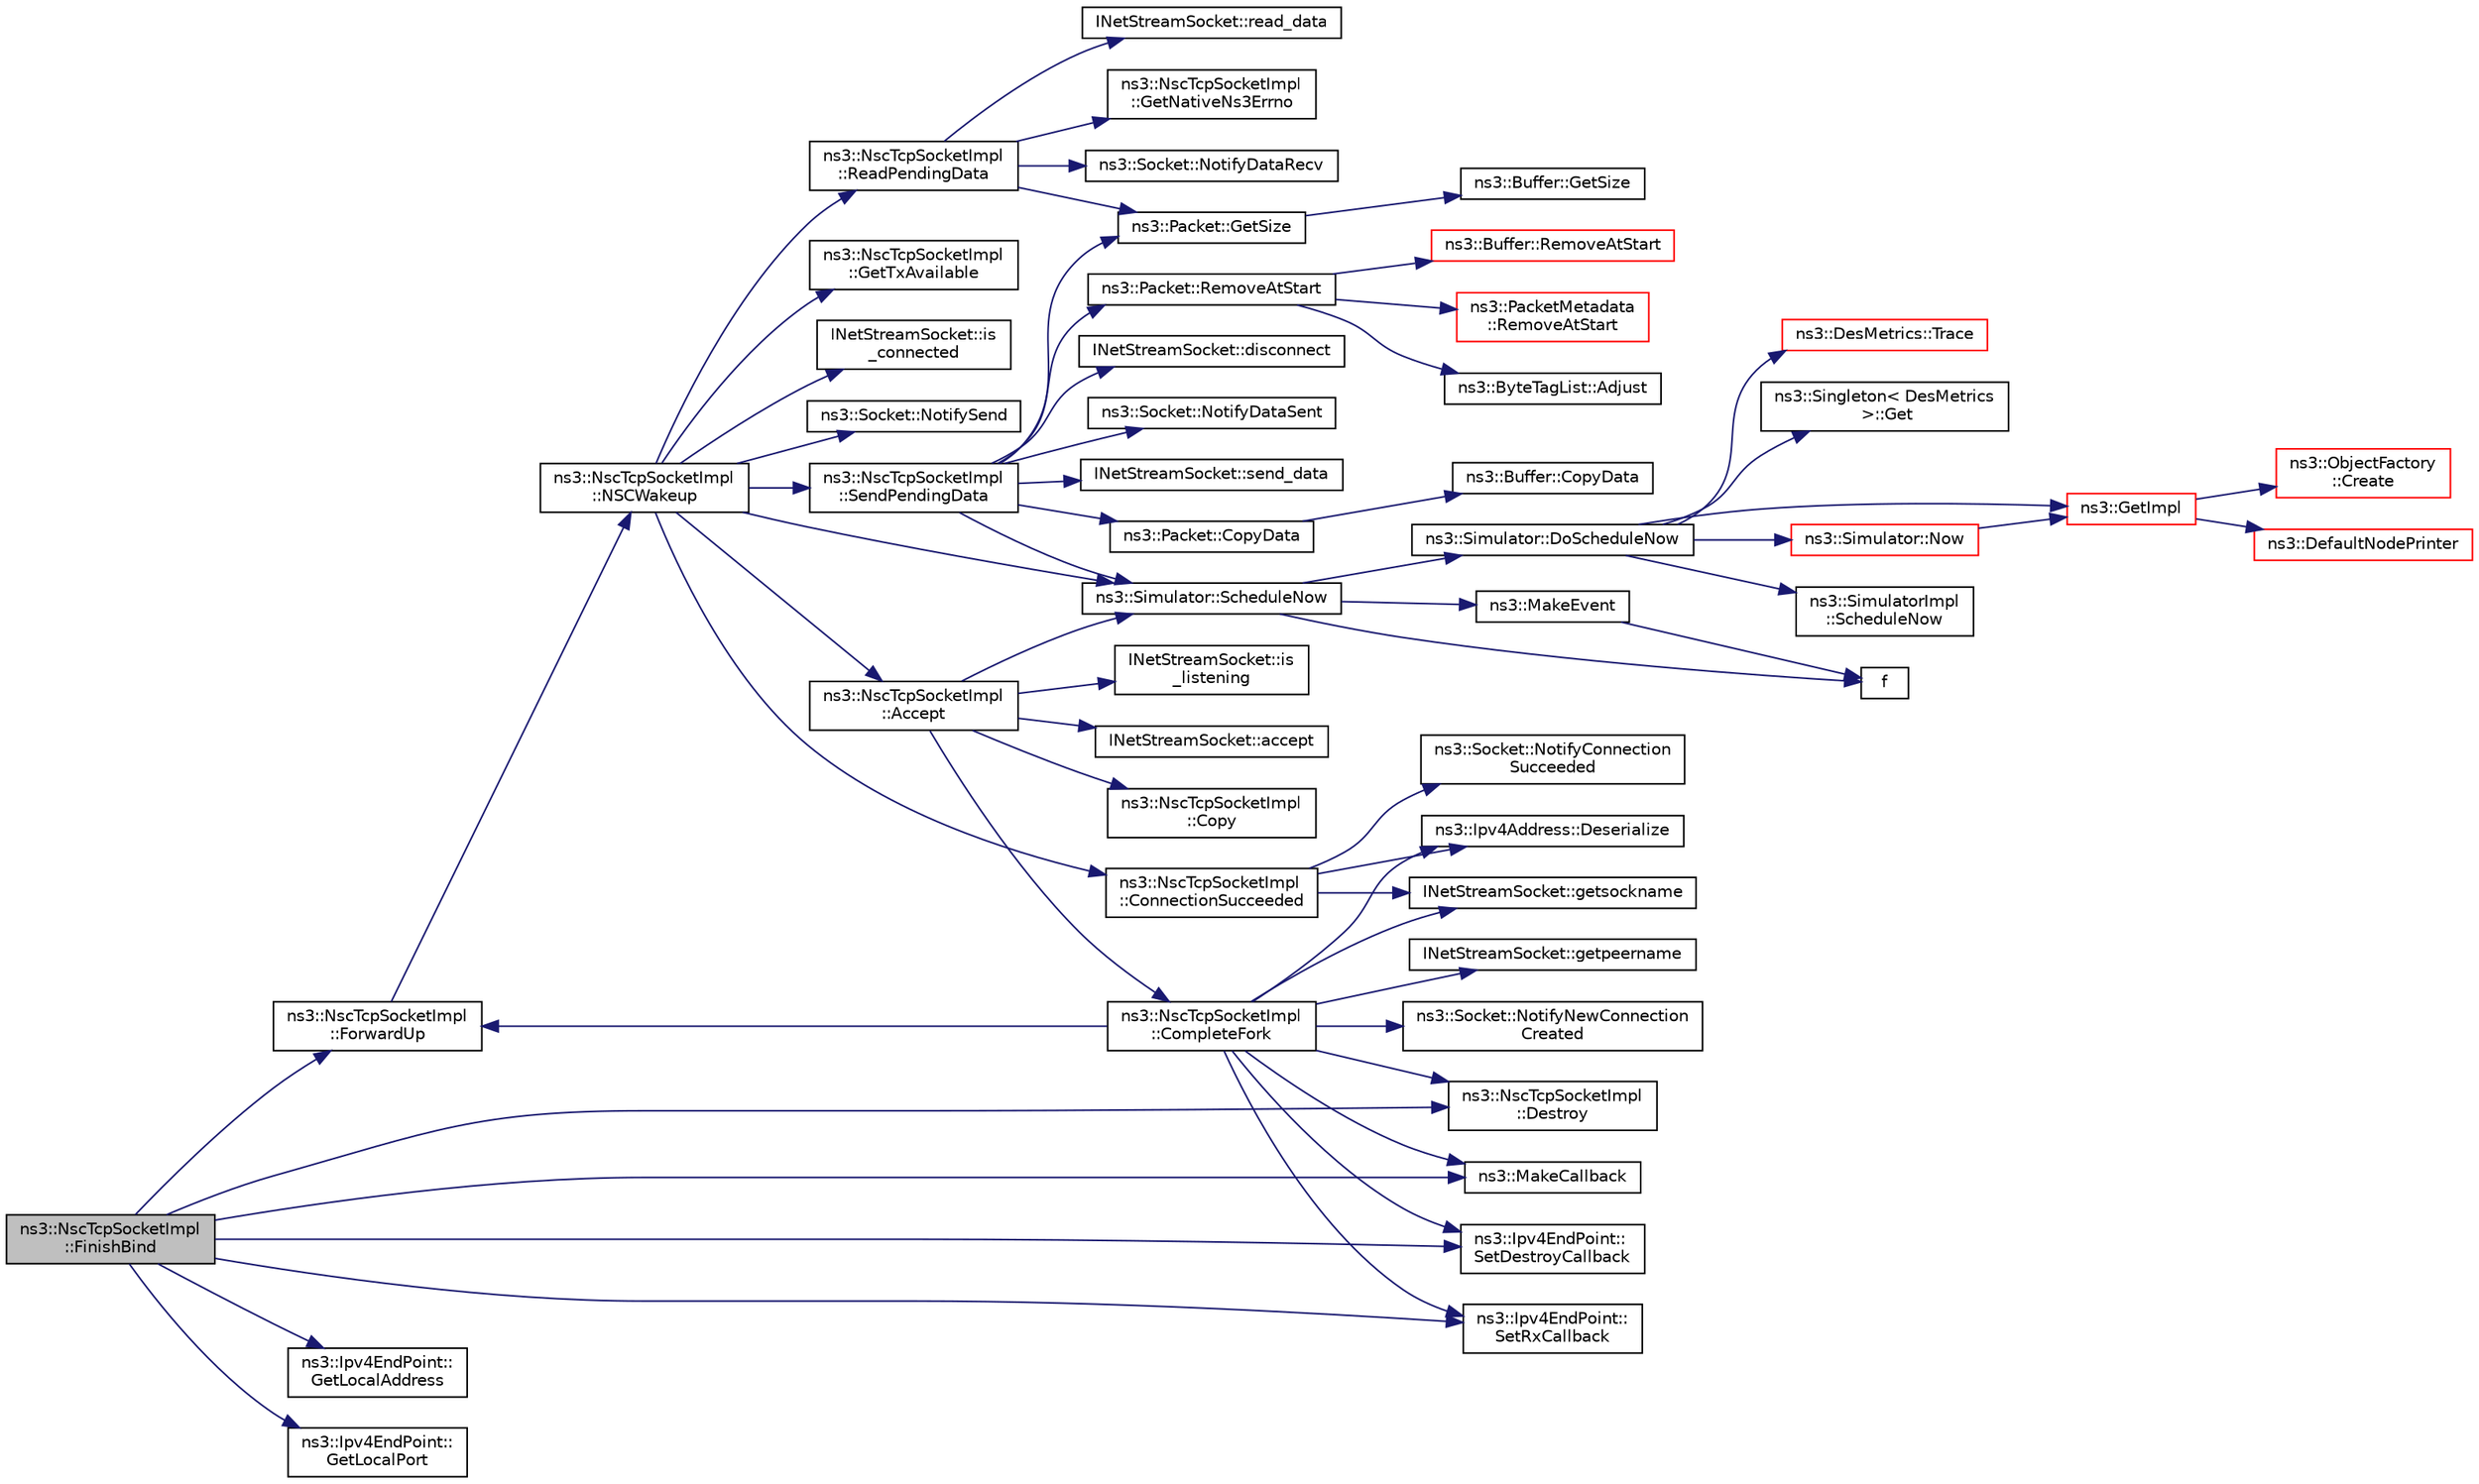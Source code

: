 digraph "ns3::NscTcpSocketImpl::FinishBind"
{
 // LATEX_PDF_SIZE
  edge [fontname="Helvetica",fontsize="10",labelfontname="Helvetica",labelfontsize="10"];
  node [fontname="Helvetica",fontsize="10",shape=record];
  rankdir="LR";
  Node1 [label="ns3::NscTcpSocketImpl\l::FinishBind",height=0.2,width=0.4,color="black", fillcolor="grey75", style="filled", fontcolor="black",tooltip="Finish the binding process."];
  Node1 -> Node2 [color="midnightblue",fontsize="10",style="solid",fontname="Helvetica"];
  Node2 [label="ns3::NscTcpSocketImpl\l::Destroy",height=0.2,width=0.4,color="black", fillcolor="white", style="filled",URL="$classns3_1_1_nsc_tcp_socket_impl.html#a36f5dcb0dce0300d367db5f0237f06b5",tooltip="Kill this socket by zeroing its attributes (IPv4)"];
  Node1 -> Node3 [color="midnightblue",fontsize="10",style="solid",fontname="Helvetica"];
  Node3 [label="ns3::NscTcpSocketImpl\l::ForwardUp",height=0.2,width=0.4,color="black", fillcolor="white", style="filled",URL="$classns3_1_1_nsc_tcp_socket_impl.html#a39838d4cdb10b8ff73d7afdbcdc96b8b",tooltip="Called by the L3 protocol when it received a packet to pass on to TCP."];
  Node3 -> Node4 [color="midnightblue",fontsize="10",style="solid",fontname="Helvetica"];
  Node4 [label="ns3::NscTcpSocketImpl\l::NSCWakeup",height=0.2,width=0.4,color="black", fillcolor="white", style="filled",URL="$classns3_1_1_nsc_tcp_socket_impl.html#aa5ec88a8104a8bae88dcb38cf32d5979",tooltip="Called by NscTcpSocketImpl::ForwardUp()"];
  Node4 -> Node5 [color="midnightblue",fontsize="10",style="solid",fontname="Helvetica"];
  Node5 [label="ns3::NscTcpSocketImpl\l::Accept",height=0.2,width=0.4,color="black", fillcolor="white", style="filled",URL="$classns3_1_1_nsc_tcp_socket_impl.html#a95aacc7321726467d1b0daaf6bbdd986",tooltip="Accept an incoming connection."];
  Node5 -> Node6 [color="midnightblue",fontsize="10",style="solid",fontname="Helvetica"];
  Node6 [label="INetStreamSocket::accept",height=0.2,width=0.4,color="black", fillcolor="white", style="filled",URL="$struct_i_net_stream_socket.html#af2bd0b33de3a8a30f539eda297786188",tooltip="Accept an incoming connection."];
  Node5 -> Node7 [color="midnightblue",fontsize="10",style="solid",fontname="Helvetica"];
  Node7 [label="ns3::NscTcpSocketImpl\l::CompleteFork",height=0.2,width=0.4,color="black", fillcolor="white", style="filled",URL="$classns3_1_1_nsc_tcp_socket_impl.html#a97c12e4b7625d21acce2bee3abfd87c4",tooltip="Complete the Fork operations (after a connection has been accepted)"];
  Node7 -> Node8 [color="midnightblue",fontsize="10",style="solid",fontname="Helvetica"];
  Node8 [label="ns3::Ipv4Address::Deserialize",height=0.2,width=0.4,color="black", fillcolor="white", style="filled",URL="$classns3_1_1_ipv4_address.html#ac6e205258d95465ce51c148e51590760",tooltip=" "];
  Node7 -> Node2 [color="midnightblue",fontsize="10",style="solid",fontname="Helvetica"];
  Node7 -> Node3 [color="midnightblue",fontsize="10",style="solid",fontname="Helvetica"];
  Node7 -> Node9 [color="midnightblue",fontsize="10",style="solid",fontname="Helvetica"];
  Node9 [label="INetStreamSocket::getpeername",height=0.2,width=0.4,color="black", fillcolor="white", style="filled",URL="$struct_i_net_stream_socket.html#aa24057febafbd91c96504e108ae7fabf",tooltip="Get the peer name."];
  Node7 -> Node10 [color="midnightblue",fontsize="10",style="solid",fontname="Helvetica"];
  Node10 [label="INetStreamSocket::getsockname",height=0.2,width=0.4,color="black", fillcolor="white", style="filled",URL="$struct_i_net_stream_socket.html#a3f72a54af5a17e8110e1e26b4d99f7a7",tooltip="Get the socket local name."];
  Node7 -> Node11 [color="midnightblue",fontsize="10",style="solid",fontname="Helvetica"];
  Node11 [label="ns3::MakeCallback",height=0.2,width=0.4,color="black", fillcolor="white", style="filled",URL="$namespacens3.html#af1dde3c04374147fca0cfe3b0766d664",tooltip="Build Callbacks for class method members which take varying numbers of arguments and potentially retu..."];
  Node7 -> Node12 [color="midnightblue",fontsize="10",style="solid",fontname="Helvetica"];
  Node12 [label="ns3::Socket::NotifyNewConnection\lCreated",height=0.2,width=0.4,color="black", fillcolor="white", style="filled",URL="$classns3_1_1_socket.html#a38c6f13f6c475afa2eadc1cf1a54a0e7",tooltip="Notify through the callback (if set) that a new connection has been created."];
  Node7 -> Node13 [color="midnightblue",fontsize="10",style="solid",fontname="Helvetica"];
  Node13 [label="ns3::Ipv4EndPoint::\lSetDestroyCallback",height=0.2,width=0.4,color="black", fillcolor="white", style="filled",URL="$classns3_1_1_ipv4_end_point.html#a19ec16d98c501d3684e6549d7296ea0a",tooltip="Set the default destroy callback."];
  Node7 -> Node14 [color="midnightblue",fontsize="10",style="solid",fontname="Helvetica"];
  Node14 [label="ns3::Ipv4EndPoint::\lSetRxCallback",height=0.2,width=0.4,color="black", fillcolor="white", style="filled",URL="$classns3_1_1_ipv4_end_point.html#abf5a10aadc249f2ce275cad9bb26322d",tooltip="Set the reception callback."];
  Node5 -> Node15 [color="midnightblue",fontsize="10",style="solid",fontname="Helvetica"];
  Node15 [label="ns3::NscTcpSocketImpl\l::Copy",height=0.2,width=0.4,color="black", fillcolor="white", style="filled",URL="$classns3_1_1_nsc_tcp_socket_impl.html#a4a6a5f3eef17264ef8529a46a8be72aa",tooltip="Copy self."];
  Node5 -> Node16 [color="midnightblue",fontsize="10",style="solid",fontname="Helvetica"];
  Node16 [label="INetStreamSocket::is\l_listening",height=0.2,width=0.4,color="black", fillcolor="white", style="filled",URL="$struct_i_net_stream_socket.html#a26fa9760ab071598a8b1b4da9e852b09",tooltip="Check the listening state."];
  Node5 -> Node17 [color="midnightblue",fontsize="10",style="solid",fontname="Helvetica"];
  Node17 [label="ns3::Simulator::ScheduleNow",height=0.2,width=0.4,color="black", fillcolor="white", style="filled",URL="$classns3_1_1_simulator.html#ab8a8b58feaa12f531175df5fd355c362",tooltip="Schedule an event to expire Now."];
  Node17 -> Node18 [color="midnightblue",fontsize="10",style="solid",fontname="Helvetica"];
  Node18 [label="ns3::Simulator::DoScheduleNow",height=0.2,width=0.4,color="black", fillcolor="white", style="filled",URL="$classns3_1_1_simulator.html#a9377ee62d67f7923318c4313a3b285f8",tooltip="Implementation of the various ScheduleNow methods."];
  Node18 -> Node19 [color="midnightblue",fontsize="10",style="solid",fontname="Helvetica"];
  Node19 [label="ns3::Singleton\< DesMetrics\l \>::Get",height=0.2,width=0.4,color="black", fillcolor="white", style="filled",URL="$classns3_1_1_singleton.html#a80a2cd3c25a27ea72add7a9f7a141ffa",tooltip="Get a pointer to the singleton instance."];
  Node18 -> Node20 [color="midnightblue",fontsize="10",style="solid",fontname="Helvetica"];
  Node20 [label="ns3::GetImpl",height=0.2,width=0.4,color="red", fillcolor="white", style="filled",URL="$group__simulator.html#ga42eb4eddad41528d4d99794a3dae3fd0",tooltip="Get the SimulatorImpl singleton."];
  Node20 -> Node21 [color="midnightblue",fontsize="10",style="solid",fontname="Helvetica"];
  Node21 [label="ns3::ObjectFactory\l::Create",height=0.2,width=0.4,color="red", fillcolor="white", style="filled",URL="$classns3_1_1_object_factory.html#a52eda277f4aaab54266134ba48102ad7",tooltip="Create an Object instance of the configured TypeId."];
  Node20 -> Node50 [color="midnightblue",fontsize="10",style="solid",fontname="Helvetica"];
  Node50 [label="ns3::DefaultNodePrinter",height=0.2,width=0.4,color="red", fillcolor="white", style="filled",URL="$group__logging.html#gac4c06cbbed12229d85991ced145f6be2",tooltip="Default node id printer implementation."];
  Node18 -> Node56 [color="midnightblue",fontsize="10",style="solid",fontname="Helvetica"];
  Node56 [label="ns3::Simulator::Now",height=0.2,width=0.4,color="red", fillcolor="white", style="filled",URL="$classns3_1_1_simulator.html#ac3178fa975b419f7875e7105be122800",tooltip="Return the current simulation virtual time."];
  Node56 -> Node20 [color="midnightblue",fontsize="10",style="solid",fontname="Helvetica"];
  Node18 -> Node70 [color="midnightblue",fontsize="10",style="solid",fontname="Helvetica"];
  Node70 [label="ns3::SimulatorImpl\l::ScheduleNow",height=0.2,width=0.4,color="black", fillcolor="white", style="filled",URL="$classns3_1_1_simulator_impl.html#a9889e663af5245c5624c35611a9db948",tooltip="Schedule an event to run at the current virtual time."];
  Node18 -> Node71 [color="midnightblue",fontsize="10",style="solid",fontname="Helvetica"];
  Node71 [label="ns3::DesMetrics::Trace",height=0.2,width=0.4,color="red", fillcolor="white", style="filled",URL="$classns3_1_1_des_metrics.html#ab7c6c097412d0398affbc9f8d2643160",tooltip="Trace an event to self at the time it is scheduled."];
  Node17 -> Node78 [color="midnightblue",fontsize="10",style="solid",fontname="Helvetica"];
  Node78 [label="f",height=0.2,width=0.4,color="black", fillcolor="white", style="filled",URL="$80211b_8c.html#ae7ffc1a8f84fa47a0812b2f2b9627132",tooltip=" "];
  Node17 -> Node79 [color="midnightblue",fontsize="10",style="solid",fontname="Helvetica"];
  Node79 [label="ns3::MakeEvent",height=0.2,width=0.4,color="black", fillcolor="white", style="filled",URL="$group__makeeventfnptr.html#ga289a28a2497c18a9bd299e5e2014094b",tooltip="Make an EventImpl from a function pointer taking varying numbers of arguments."];
  Node79 -> Node78 [color="midnightblue",fontsize="10",style="solid",fontname="Helvetica"];
  Node4 -> Node80 [color="midnightblue",fontsize="10",style="solid",fontname="Helvetica"];
  Node80 [label="ns3::NscTcpSocketImpl\l::ConnectionSucceeded",height=0.2,width=0.4,color="black", fillcolor="white", style="filled",URL="$classns3_1_1_nsc_tcp_socket_impl.html#afaf5ba2a200f60f9cc8a31468ad04084",tooltip="Called when a connection is in Established state."];
  Node80 -> Node8 [color="midnightblue",fontsize="10",style="solid",fontname="Helvetica"];
  Node80 -> Node10 [color="midnightblue",fontsize="10",style="solid",fontname="Helvetica"];
  Node80 -> Node81 [color="midnightblue",fontsize="10",style="solid",fontname="Helvetica"];
  Node81 [label="ns3::Socket::NotifyConnection\lSucceeded",height=0.2,width=0.4,color="black", fillcolor="white", style="filled",URL="$classns3_1_1_socket.html#a2f55d195304131b356818bc74134c5a7",tooltip="Notify through the callback (if set) that the connection has been established."];
  Node4 -> Node82 [color="midnightblue",fontsize="10",style="solid",fontname="Helvetica"];
  Node82 [label="ns3::NscTcpSocketImpl\l::GetTxAvailable",height=0.2,width=0.4,color="black", fillcolor="white", style="filled",URL="$classns3_1_1_nsc_tcp_socket_impl.html#a5c95e1b6282dcae544e9b399c7692c91",tooltip="Returns the number of bytes which can be sent in a single call to Send."];
  Node4 -> Node83 [color="midnightblue",fontsize="10",style="solid",fontname="Helvetica"];
  Node83 [label="INetStreamSocket::is\l_connected",height=0.2,width=0.4,color="black", fillcolor="white", style="filled",URL="$struct_i_net_stream_socket.html#ae12c5b0dc6d534b3fe6f185a7dc72265",tooltip="Check the connection state."];
  Node4 -> Node84 [color="midnightblue",fontsize="10",style="solid",fontname="Helvetica"];
  Node84 [label="ns3::Socket::NotifySend",height=0.2,width=0.4,color="black", fillcolor="white", style="filled",URL="$classns3_1_1_socket.html#a34cd5de5b9feeadd6ba8973b954c3d5f",tooltip="Notify through the callback (if set) that some data have been sent."];
  Node4 -> Node85 [color="midnightblue",fontsize="10",style="solid",fontname="Helvetica"];
  Node85 [label="ns3::NscTcpSocketImpl\l::ReadPendingData",height=0.2,width=0.4,color="black", fillcolor="white", style="filled",URL="$classns3_1_1_nsc_tcp_socket_impl.html#abbbd25a777c31f3df78461d299e13886",tooltip="Read all the pending data."];
  Node85 -> Node86 [color="midnightblue",fontsize="10",style="solid",fontname="Helvetica"];
  Node86 [label="ns3::NscTcpSocketImpl\l::GetNativeNs3Errno",height=0.2,width=0.4,color="black", fillcolor="white", style="filled",URL="$classns3_1_1_nsc_tcp_socket_impl.html#a8dc78fe0259d1b255d40075a4dab0ec5",tooltip="Translate between a NSC error and a ns-3 error code."];
  Node85 -> Node87 [color="midnightblue",fontsize="10",style="solid",fontname="Helvetica"];
  Node87 [label="ns3::Packet::GetSize",height=0.2,width=0.4,color="black", fillcolor="white", style="filled",URL="$classns3_1_1_packet.html#afff7cb1ff518ee6dc0d424e10a5ad6ec",tooltip="Returns the the size in bytes of the packet (including the zero-filled initial payload)."];
  Node87 -> Node88 [color="midnightblue",fontsize="10",style="solid",fontname="Helvetica"];
  Node88 [label="ns3::Buffer::GetSize",height=0.2,width=0.4,color="black", fillcolor="white", style="filled",URL="$classns3_1_1_buffer.html#a60c9172d2b102f8856c81b2126c8b209",tooltip=" "];
  Node85 -> Node89 [color="midnightblue",fontsize="10",style="solid",fontname="Helvetica"];
  Node89 [label="ns3::Socket::NotifyDataRecv",height=0.2,width=0.4,color="black", fillcolor="white", style="filled",URL="$classns3_1_1_socket.html#a91fa3046bbd0a7644381f1d2481bdfef",tooltip="Notify through the callback (if set) that some data have been received."];
  Node85 -> Node90 [color="midnightblue",fontsize="10",style="solid",fontname="Helvetica"];
  Node90 [label="INetStreamSocket::read_data",height=0.2,width=0.4,color="black", fillcolor="white", style="filled",URL="$struct_i_net_stream_socket.html#af040d53ef58b3b690e8930b7f71ec845",tooltip="Read some data."];
  Node4 -> Node17 [color="midnightblue",fontsize="10",style="solid",fontname="Helvetica"];
  Node4 -> Node91 [color="midnightblue",fontsize="10",style="solid",fontname="Helvetica"];
  Node91 [label="ns3::NscTcpSocketImpl\l::SendPendingData",height=0.2,width=0.4,color="black", fillcolor="white", style="filled",URL="$classns3_1_1_nsc_tcp_socket_impl.html#a3c1fd801a0fcfdb7ff7ec9e8ffaacae1",tooltip="Send all the pending data."];
  Node91 -> Node92 [color="midnightblue",fontsize="10",style="solid",fontname="Helvetica"];
  Node92 [label="ns3::Packet::CopyData",height=0.2,width=0.4,color="black", fillcolor="white", style="filled",URL="$classns3_1_1_packet.html#a5bafd70ccf970b10524e2d61afd39dc1",tooltip="Copy the packet contents to a byte buffer."];
  Node92 -> Node93 [color="midnightblue",fontsize="10",style="solid",fontname="Helvetica"];
  Node93 [label="ns3::Buffer::CopyData",height=0.2,width=0.4,color="black", fillcolor="white", style="filled",URL="$classns3_1_1_buffer.html#a767c8ec06a1307b569b9a5996dcacf91",tooltip="Copy the specified amount of data from the buffer to the given output stream."];
  Node91 -> Node94 [color="midnightblue",fontsize="10",style="solid",fontname="Helvetica"];
  Node94 [label="INetStreamSocket::disconnect",height=0.2,width=0.4,color="black", fillcolor="white", style="filled",URL="$struct_i_net_stream_socket.html#a902ff1a4caaab6e819e4bfae667a2108",tooltip="Disconnect from a remote peer."];
  Node91 -> Node87 [color="midnightblue",fontsize="10",style="solid",fontname="Helvetica"];
  Node91 -> Node95 [color="midnightblue",fontsize="10",style="solid",fontname="Helvetica"];
  Node95 [label="ns3::Socket::NotifyDataSent",height=0.2,width=0.4,color="black", fillcolor="white", style="filled",URL="$classns3_1_1_socket.html#ae478fc503f7041a1da5e9db361f1ae20",tooltip="Notify through the callback (if set) that some data have been sent."];
  Node91 -> Node96 [color="midnightblue",fontsize="10",style="solid",fontname="Helvetica"];
  Node96 [label="ns3::Packet::RemoveAtStart",height=0.2,width=0.4,color="black", fillcolor="white", style="filled",URL="$classns3_1_1_packet.html#a78aa207e7921dd2f9f7e0d0b7a1c730a",tooltip="Remove size bytes from the start of the current packet."];
  Node96 -> Node97 [color="midnightblue",fontsize="10",style="solid",fontname="Helvetica"];
  Node97 [label="ns3::ByteTagList::Adjust",height=0.2,width=0.4,color="black", fillcolor="white", style="filled",URL="$classns3_1_1_byte_tag_list.html#a1fec06d7e6daaf8039cf2a148e4090f2",tooltip="Adjust the offsets stored internally by the adjustment delta."];
  Node96 -> Node98 [color="midnightblue",fontsize="10",style="solid",fontname="Helvetica"];
  Node98 [label="ns3::Buffer::RemoveAtStart",height=0.2,width=0.4,color="red", fillcolor="white", style="filled",URL="$classns3_1_1_buffer.html#adeecbb3e8f518aec6fee0437578ade4b",tooltip=" "];
  Node96 -> Node103 [color="midnightblue",fontsize="10",style="solid",fontname="Helvetica"];
  Node103 [label="ns3::PacketMetadata\l::RemoveAtStart",height=0.2,width=0.4,color="red", fillcolor="white", style="filled",URL="$classns3_1_1_packet_metadata.html#a9a0300e7ae709f269d59b6733e590d56",tooltip="Remove a chunk of metadata at the metadata start."];
  Node91 -> Node17 [color="midnightblue",fontsize="10",style="solid",fontname="Helvetica"];
  Node91 -> Node121 [color="midnightblue",fontsize="10",style="solid",fontname="Helvetica"];
  Node121 [label="INetStreamSocket::send_data",height=0.2,width=0.4,color="black", fillcolor="white", style="filled",URL="$struct_i_net_stream_socket.html#a112d5229b9dedebe7099fd4458ab28e4",tooltip="Send some data."];
  Node1 -> Node122 [color="midnightblue",fontsize="10",style="solid",fontname="Helvetica"];
  Node122 [label="ns3::Ipv4EndPoint::\lGetLocalAddress",height=0.2,width=0.4,color="black", fillcolor="white", style="filled",URL="$classns3_1_1_ipv4_end_point.html#ae08283e26ace5880c3172ea5d803b6f8",tooltip="Get the local address."];
  Node1 -> Node123 [color="midnightblue",fontsize="10",style="solid",fontname="Helvetica"];
  Node123 [label="ns3::Ipv4EndPoint::\lGetLocalPort",height=0.2,width=0.4,color="black", fillcolor="white", style="filled",URL="$classns3_1_1_ipv4_end_point.html#aab137f64770abf94f0b8a81217a0b106",tooltip="Get the local port."];
  Node1 -> Node11 [color="midnightblue",fontsize="10",style="solid",fontname="Helvetica"];
  Node1 -> Node13 [color="midnightblue",fontsize="10",style="solid",fontname="Helvetica"];
  Node1 -> Node14 [color="midnightblue",fontsize="10",style="solid",fontname="Helvetica"];
}
